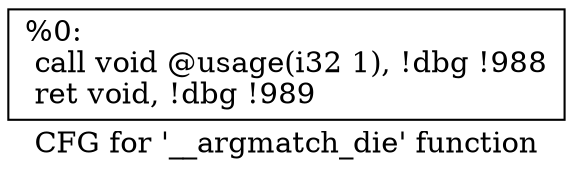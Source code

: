 digraph "CFG for '__argmatch_die' function" {
	label="CFG for '__argmatch_die' function";

	Node0x1a9bdf0 [shape=record,label="{%0:\l  call void @usage(i32 1), !dbg !988\l  ret void, !dbg !989\l}"];
}
